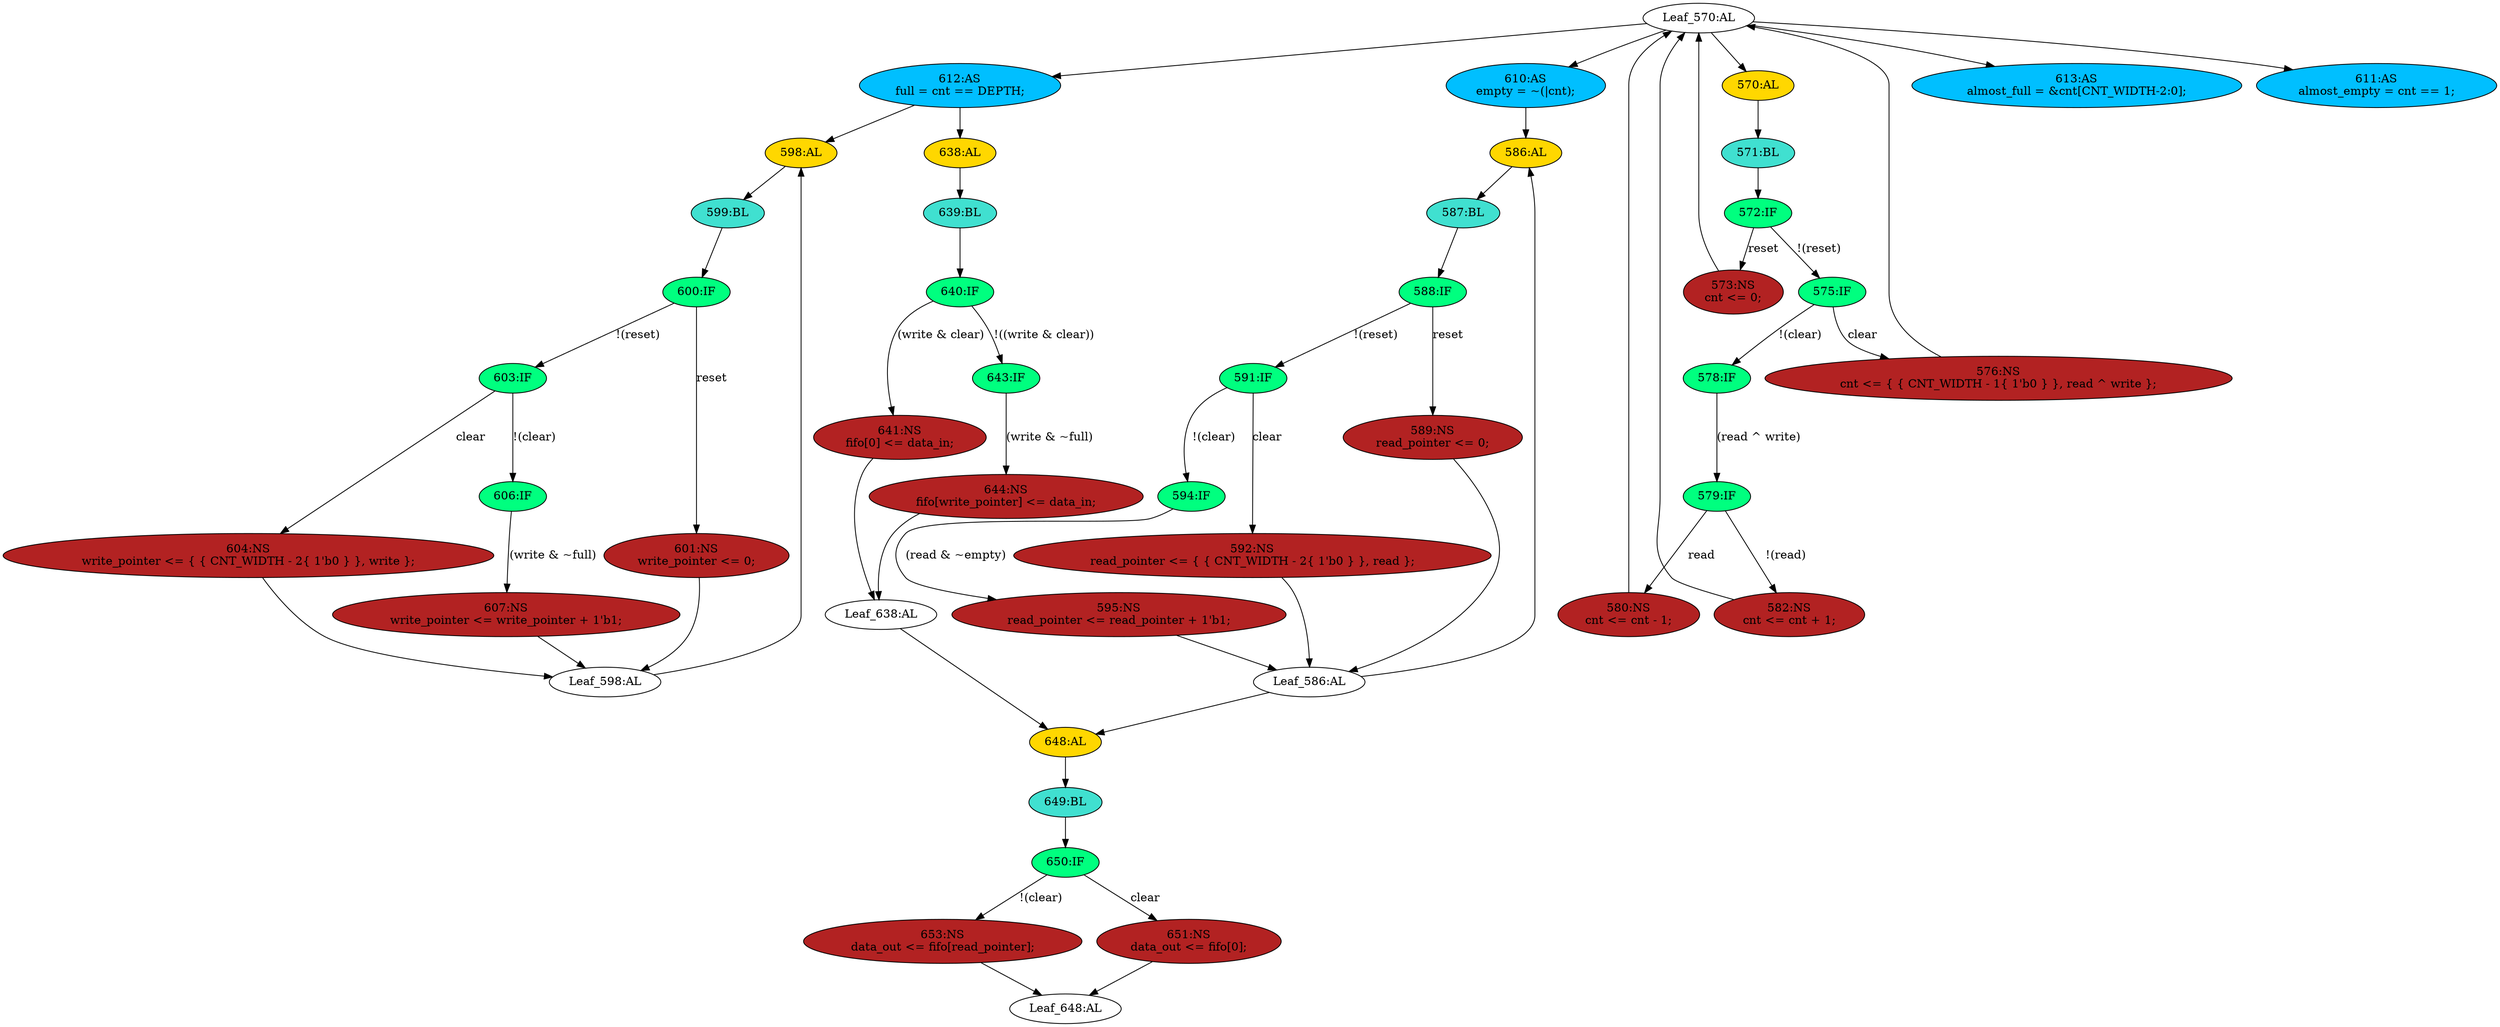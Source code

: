 strict digraph "compose( ,  )" {
	node [label="\N"];
	"586:AL"	 [ast="<pyverilog.vparser.ast.Always object at 0x7f839232d6d0>",
		clk_sens=False,
		fillcolor=gold,
		label="586:AL",
		sens="['clk', 'reset']",
		statements="[]",
		style=filled,
		typ=Always,
		use_var="['reset', 'read', 'clear', 'empty', 'read_pointer']"];
	"587:BL"	 [ast="<pyverilog.vparser.ast.Block object at 0x7f839232d810>",
		fillcolor=turquoise,
		label="587:BL",
		statements="[]",
		style=filled,
		typ=Block];
	"586:AL" -> "587:BL"	 [cond="[]",
		lineno=None];
	"Leaf_648:AL"	 [def_var="['data_out']",
		label="Leaf_648:AL"];
	"644:NS"	 [ast="<pyverilog.vparser.ast.NonblockingSubstitution object at 0x7f8392705e10>",
		fillcolor=firebrick,
		label="644:NS
fifo[write_pointer] <= data_in;",
		statements="[<pyverilog.vparser.ast.NonblockingSubstitution object at 0x7f8392705e10>]",
		style=filled,
		typ=NonblockingSubstitution];
	"Leaf_638:AL"	 [def_var="['fifo']",
		label="Leaf_638:AL"];
	"644:NS" -> "Leaf_638:AL"	 [cond="[]",
		lineno=None];
	"643:IF"	 [ast="<pyverilog.vparser.ast.IfStatement object at 0x7f8392705c90>",
		fillcolor=springgreen,
		label="643:IF",
		statements="[]",
		style=filled,
		typ=IfStatement];
	"643:IF" -> "644:NS"	 [cond="['write', 'full']",
		label="(write & ~full)",
		lineno=643];
	"641:NS"	 [ast="<pyverilog.vparser.ast.NonblockingSubstitution object at 0x7f8392705a10>",
		fillcolor=firebrick,
		label="641:NS
fifo[0] <= data_in;",
		statements="[<pyverilog.vparser.ast.NonblockingSubstitution object at 0x7f8392705a10>]",
		style=filled,
		typ=NonblockingSubstitution];
	"641:NS" -> "Leaf_638:AL"	 [cond="[]",
		lineno=None];
	"580:NS"	 [ast="<pyverilog.vparser.ast.NonblockingSubstitution object at 0x7f839232d650>",
		fillcolor=firebrick,
		label="580:NS
cnt <= cnt - 1;",
		statements="[<pyverilog.vparser.ast.NonblockingSubstitution object at 0x7f839232d650>]",
		style=filled,
		typ=NonblockingSubstitution];
	"Leaf_570:AL"	 [def_var="['cnt']",
		label="Leaf_570:AL"];
	"580:NS" -> "Leaf_570:AL"	 [cond="[]",
		lineno=None];
	"640:IF"	 [ast="<pyverilog.vparser.ast.IfStatement object at 0x7f8392705a50>",
		fillcolor=springgreen,
		label="640:IF",
		statements="[]",
		style=filled,
		typ=IfStatement];
	"640:IF" -> "643:IF"	 [cond="['write', 'clear']",
		label="!((write & clear))",
		lineno=640];
	"640:IF" -> "641:NS"	 [cond="['write', 'clear']",
		label="(write & clear)",
		lineno=640];
	"589:NS"	 [ast="<pyverilog.vparser.ast.NonblockingSubstitution object at 0x7f839232da10>",
		fillcolor=firebrick,
		label="589:NS
read_pointer <= 0;",
		statements="[<pyverilog.vparser.ast.NonblockingSubstitution object at 0x7f839232da10>]",
		style=filled,
		typ=NonblockingSubstitution];
	"Leaf_586:AL"	 [def_var="['read_pointer']",
		label="Leaf_586:AL"];
	"589:NS" -> "Leaf_586:AL"	 [cond="[]",
		lineno=None];
	"576:NS"	 [ast="<pyverilog.vparser.ast.NonblockingSubstitution object at 0x7f839232d1d0>",
		fillcolor=firebrick,
		label="576:NS
cnt <= { { CNT_WIDTH - 1{ 1'b0 } }, read ^ write };",
		statements="[<pyverilog.vparser.ast.NonblockingSubstitution object at 0x7f839232d1d0>]",
		style=filled,
		typ=NonblockingSubstitution];
	"576:NS" -> "Leaf_570:AL"	 [cond="[]",
		lineno=None];
	"650:IF"	 [ast="<pyverilog.vparser.ast.IfStatement object at 0x7f83922cf110>",
		fillcolor=springgreen,
		label="650:IF",
		statements="[]",
		style=filled,
		typ=IfStatement];
	"653:NS"	 [ast="<pyverilog.vparser.ast.NonblockingSubstitution object at 0x7f83922cf3d0>",
		fillcolor=firebrick,
		label="653:NS
data_out <= fifo[read_pointer];",
		statements="[<pyverilog.vparser.ast.NonblockingSubstitution object at 0x7f83922cf3d0>]",
		style=filled,
		typ=NonblockingSubstitution];
	"650:IF" -> "653:NS"	 [cond="['clear']",
		label="!(clear)",
		lineno=650];
	"651:NS"	 [ast="<pyverilog.vparser.ast.NonblockingSubstitution object at 0x7f83922cf190>",
		fillcolor=firebrick,
		label="651:NS
data_out <= fifo[0];",
		statements="[<pyverilog.vparser.ast.NonblockingSubstitution object at 0x7f83922cf190>]",
		style=filled,
		typ=NonblockingSubstitution];
	"650:IF" -> "651:NS"	 [cond="['clear']",
		label=clear,
		lineno=650];
	"599:BL"	 [ast="<pyverilog.vparser.ast.Block object at 0x7f8392701450>",
		fillcolor=turquoise,
		label="599:BL",
		statements="[]",
		style=filled,
		typ=Block];
	"600:IF"	 [ast="<pyverilog.vparser.ast.IfStatement object at 0x7f8392701610>",
		fillcolor=springgreen,
		label="600:IF",
		statements="[]",
		style=filled,
		typ=IfStatement];
	"599:BL" -> "600:IF"	 [cond="[]",
		lineno=None];
	"606:IF"	 [ast="<pyverilog.vparser.ast.IfStatement object at 0x7f8392701d10>",
		fillcolor=springgreen,
		label="606:IF",
		statements="[]",
		style=filled,
		typ=IfStatement];
	"607:NS"	 [ast="<pyverilog.vparser.ast.NonblockingSubstitution object at 0x7f8392701ed0>",
		fillcolor=firebrick,
		label="607:NS
write_pointer <= write_pointer + 1'b1;",
		statements="[<pyverilog.vparser.ast.NonblockingSubstitution object at 0x7f8392701ed0>]",
		style=filled,
		typ=NonblockingSubstitution];
	"606:IF" -> "607:NS"	 [cond="['write', 'full']",
		label="(write & ~full)",
		lineno=606];
	"638:AL"	 [ast="<pyverilog.vparser.ast.Always object at 0x7f8392705750>",
		clk_sens=False,
		fillcolor=gold,
		label="638:AL",
		sens="['clk']",
		statements="[]",
		style=filled,
		typ=Always,
		use_var="['write', 'clear', 'full', 'data_in']"];
	"639:BL"	 [ast="<pyverilog.vparser.ast.Block object at 0x7f8392705790>",
		fillcolor=turquoise,
		label="639:BL",
		statements="[]",
		style=filled,
		typ=Block];
	"638:AL" -> "639:BL"	 [cond="[]",
		lineno=None];
	"604:NS"	 [ast="<pyverilog.vparser.ast.NonblockingSubstitution object at 0x7f8392701910>",
		fillcolor=firebrick,
		label="604:NS
write_pointer <= { { CNT_WIDTH - 2{ 1'b0 } }, write };",
		statements="[<pyverilog.vparser.ast.NonblockingSubstitution object at 0x7f8392701910>]",
		style=filled,
		typ=NonblockingSubstitution];
	"Leaf_598:AL"	 [def_var="['write_pointer']",
		label="Leaf_598:AL"];
	"604:NS" -> "Leaf_598:AL"	 [cond="[]",
		lineno=None];
	"648:AL"	 [ast="<pyverilog.vparser.ast.Always object at 0x7f8392705f10>",
		clk_sens=False,
		fillcolor=gold,
		label="648:AL",
		sens="['clk']",
		statements="[]",
		style=filled,
		typ=Always,
		use_var="['clear', 'fifo', 'read_pointer']"];
	"649:BL"	 [ast="<pyverilog.vparser.ast.Block object at 0x7f8392705f50>",
		fillcolor=turquoise,
		label="649:BL",
		statements="[]",
		style=filled,
		typ=Block];
	"648:AL" -> "649:BL"	 [cond="[]",
		lineno=None];
	"573:NS"	 [ast="<pyverilog.vparser.ast.NonblockingSubstitution object at 0x7f83922f4cd0>",
		fillcolor=firebrick,
		label="573:NS
cnt <= 0;",
		statements="[<pyverilog.vparser.ast.NonblockingSubstitution object at 0x7f83922f4cd0>]",
		style=filled,
		typ=NonblockingSubstitution];
	"573:NS" -> "Leaf_570:AL"	 [cond="[]",
		lineno=None];
	"613:AS"	 [ast="<pyverilog.vparser.ast.Assign object at 0x7f8392705510>",
		def_var="['almost_full']",
		fillcolor=deepskyblue,
		label="613:AS
almost_full = &cnt[CNT_WIDTH-2:0];",
		statements="[]",
		style=filled,
		typ=Assign,
		use_var="['cnt']"];
	"607:NS" -> "Leaf_598:AL"	 [cond="[]",
		lineno=None];
	"649:BL" -> "650:IF"	 [cond="[]",
		lineno=None];
	"579:IF"	 [ast="<pyverilog.vparser.ast.IfStatement object at 0x7f839232d610>",
		fillcolor=springgreen,
		label="579:IF",
		statements="[]",
		style=filled,
		typ=IfStatement];
	"579:IF" -> "580:NS"	 [cond="['read']",
		label=read,
		lineno=579];
	"582:NS"	 [ast="<pyverilog.vparser.ast.NonblockingSubstitution object at 0x7f839232d850>",
		fillcolor=firebrick,
		label="582:NS
cnt <= cnt + 1;",
		statements="[<pyverilog.vparser.ast.NonblockingSubstitution object at 0x7f839232d850>]",
		style=filled,
		typ=NonblockingSubstitution];
	"579:IF" -> "582:NS"	 [cond="['read']",
		label="!(read)",
		lineno=579];
	"572:IF"	 [ast="<pyverilog.vparser.ast.IfStatement object at 0x7f83922f4d10>",
		fillcolor=springgreen,
		label="572:IF",
		statements="[]",
		style=filled,
		typ=IfStatement];
	"572:IF" -> "573:NS"	 [cond="['reset']",
		label=reset,
		lineno=572];
	"575:IF"	 [ast="<pyverilog.vparser.ast.IfStatement object at 0x7f839232d150>",
		fillcolor=springgreen,
		label="575:IF",
		statements="[]",
		style=filled,
		typ=IfStatement];
	"572:IF" -> "575:IF"	 [cond="['reset']",
		label="!(reset)",
		lineno=572];
	"594:IF"	 [ast="<pyverilog.vparser.ast.IfStatement object at 0x7f8392701190>",
		fillcolor=springgreen,
		label="594:IF",
		statements="[]",
		style=filled,
		typ=IfStatement];
	"595:NS"	 [ast="<pyverilog.vparser.ast.NonblockingSubstitution object at 0x7f8392701350>",
		fillcolor=firebrick,
		label="595:NS
read_pointer <= read_pointer + 1'b1;",
		statements="[<pyverilog.vparser.ast.NonblockingSubstitution object at 0x7f8392701350>]",
		style=filled,
		typ=NonblockingSubstitution];
	"594:IF" -> "595:NS"	 [cond="['read', 'empty']",
		label="(read & ~empty)",
		lineno=594];
	"Leaf_638:AL" -> "648:AL";
	"639:BL" -> "640:IF"	 [cond="[]",
		lineno=None];
	"601:NS"	 [ast="<pyverilog.vparser.ast.NonblockingSubstitution object at 0x7f83927015d0>",
		fillcolor=firebrick,
		label="601:NS
write_pointer <= 0;",
		statements="[<pyverilog.vparser.ast.NonblockingSubstitution object at 0x7f83927015d0>]",
		style=filled,
		typ=NonblockingSubstitution];
	"601:NS" -> "Leaf_598:AL"	 [cond="[]",
		lineno=None];
	"598:AL"	 [ast="<pyverilog.vparser.ast.Always object at 0x7f8392701410>",
		clk_sens=False,
		fillcolor=gold,
		label="598:AL",
		sens="['clk', 'reset']",
		statements="[]",
		style=filled,
		typ=Always,
		use_var="['reset', 'write', 'clear', 'full', 'write_pointer']"];
	"598:AL" -> "599:BL"	 [cond="[]",
		lineno=None];
	"600:IF" -> "601:NS"	 [cond="['reset']",
		label=reset,
		lineno=600];
	"603:IF"	 [ast="<pyverilog.vparser.ast.IfStatement object at 0x7f8392701a50>",
		fillcolor=springgreen,
		label="603:IF",
		statements="[]",
		style=filled,
		typ=IfStatement];
	"600:IF" -> "603:IF"	 [cond="['reset']",
		label="!(reset)",
		lineno=600];
	"Leaf_570:AL" -> "613:AS";
	"612:AS"	 [ast="<pyverilog.vparser.ast.Assign object at 0x7f83927052d0>",
		def_var="['full']",
		fillcolor=deepskyblue,
		label="612:AS
full = cnt == DEPTH;",
		statements="[]",
		style=filled,
		typ=Assign,
		use_var="['cnt']"];
	"Leaf_570:AL" -> "612:AS";
	"611:AS"	 [ast="<pyverilog.vparser.ast.Assign object at 0x7f8392705110>",
		def_var="['almost_empty']",
		fillcolor=deepskyblue,
		label="611:AS
almost_empty = cnt == 1;",
		statements="[]",
		style=filled,
		typ=Assign,
		use_var="['cnt']"];
	"Leaf_570:AL" -> "611:AS";
	"610:AS"	 [ast="<pyverilog.vparser.ast.Assign object at 0x7f8392701c50>",
		def_var="['empty']",
		fillcolor=deepskyblue,
		label="610:AS
empty = ~(|cnt);",
		statements="[]",
		style=filled,
		typ=Assign,
		use_var="['cnt']"];
	"Leaf_570:AL" -> "610:AS";
	"570:AL"	 [ast="<pyverilog.vparser.ast.Always object at 0x7f83922f4b50>",
		clk_sens=False,
		fillcolor=gold,
		label="570:AL",
		sens="['clk', 'reset']",
		statements="[]",
		style=filled,
		typ=Always,
		use_var="['reset', 'read', 'clear', 'write', 'cnt']"];
	"Leaf_570:AL" -> "570:AL";
	"575:IF" -> "576:NS"	 [cond="['clear']",
		label=clear,
		lineno=575];
	"578:IF"	 [ast="<pyverilog.vparser.ast.IfStatement object at 0x7f839232d3d0>",
		fillcolor=springgreen,
		label="578:IF",
		statements="[]",
		style=filled,
		typ=IfStatement];
	"575:IF" -> "578:IF"	 [cond="['clear']",
		label="!(clear)",
		lineno=575];
	"582:NS" -> "Leaf_570:AL"	 [cond="[]",
		lineno=None];
	"612:AS" -> "638:AL";
	"612:AS" -> "598:AL";
	"Leaf_586:AL" -> "586:AL";
	"Leaf_586:AL" -> "648:AL";
	"591:IF"	 [ast="<pyverilog.vparser.ast.IfStatement object at 0x7f839232de90>",
		fillcolor=springgreen,
		label="591:IF",
		statements="[]",
		style=filled,
		typ=IfStatement];
	"591:IF" -> "594:IF"	 [cond="['clear']",
		label="!(clear)",
		lineno=591];
	"592:NS"	 [ast="<pyverilog.vparser.ast.NonblockingSubstitution object at 0x7f839232dd50>",
		fillcolor=firebrick,
		label="592:NS
read_pointer <= { { CNT_WIDTH - 2{ 1'b0 } }, read };",
		statements="[<pyverilog.vparser.ast.NonblockingSubstitution object at 0x7f839232dd50>]",
		style=filled,
		typ=NonblockingSubstitution];
	"591:IF" -> "592:NS"	 [cond="['clear']",
		label=clear,
		lineno=591];
	"578:IF" -> "579:IF"	 [cond="['read', 'write']",
		label="(read ^ write)",
		lineno=578];
	"603:IF" -> "606:IF"	 [cond="['clear']",
		label="!(clear)",
		lineno=603];
	"603:IF" -> "604:NS"	 [cond="['clear']",
		label=clear,
		lineno=603];
	"653:NS" -> "Leaf_648:AL"	 [cond="[]",
		lineno=None];
	"588:IF"	 [ast="<pyverilog.vparser.ast.IfStatement object at 0x7f839232da50>",
		fillcolor=springgreen,
		label="588:IF",
		statements="[]",
		style=filled,
		typ=IfStatement];
	"588:IF" -> "589:NS"	 [cond="['reset']",
		label=reset,
		lineno=588];
	"588:IF" -> "591:IF"	 [cond="['reset']",
		label="!(reset)",
		lineno=588];
	"595:NS" -> "Leaf_586:AL"	 [cond="[]",
		lineno=None];
	"651:NS" -> "Leaf_648:AL"	 [cond="[]",
		lineno=None];
	"587:BL" -> "588:IF"	 [cond="[]",
		lineno=None];
	"571:BL"	 [ast="<pyverilog.vparser.ast.Block object at 0x7f83922f4b90>",
		fillcolor=turquoise,
		label="571:BL",
		statements="[]",
		style=filled,
		typ=Block];
	"571:BL" -> "572:IF"	 [cond="[]",
		lineno=None];
	"Leaf_598:AL" -> "598:AL";
	"610:AS" -> "586:AL";
	"592:NS" -> "Leaf_586:AL"	 [cond="[]",
		lineno=None];
	"570:AL" -> "571:BL"	 [cond="[]",
		lineno=None];
}
